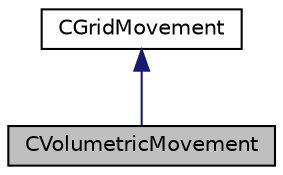 digraph "CVolumetricMovement"
{
 // LATEX_PDF_SIZE
  edge [fontname="Helvetica",fontsize="10",labelfontname="Helvetica",labelfontsize="10"];
  node [fontname="Helvetica",fontsize="10",shape=record];
  Node1 [label="CVolumetricMovement",height=0.2,width=0.4,color="black", fillcolor="grey75", style="filled", fontcolor="black",tooltip="Class for moving the volumetric numerical grid."];
  Node2 -> Node1 [dir="back",color="midnightblue",fontsize="10",style="solid",fontname="Helvetica"];
  Node2 [label="CGridMovement",height=0.2,width=0.4,color="black", fillcolor="white", style="filled",URL="$classCGridMovement.html",tooltip="Class for moving the surface and volumetric numerical grid (2D and 3D problems)."];
}
